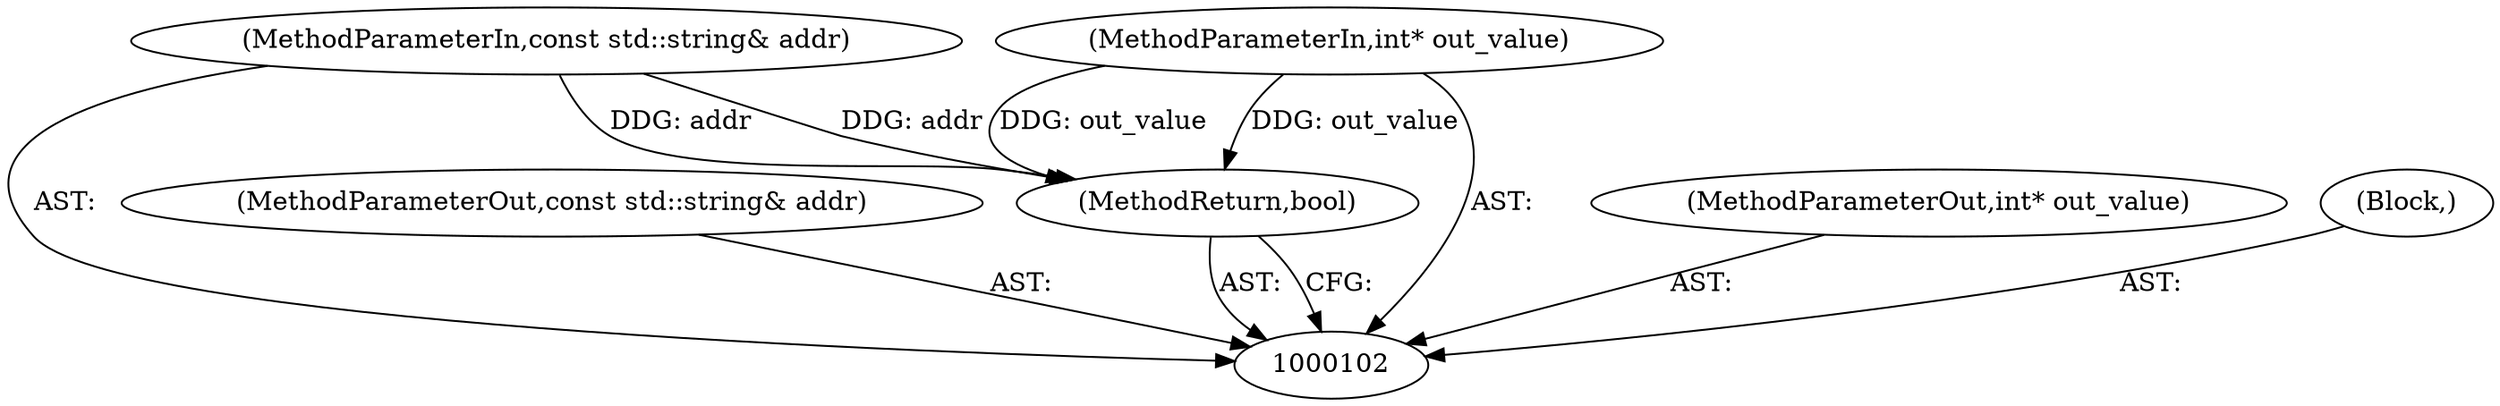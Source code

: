 digraph "0_Chrome_116d0963cadfbf55ef2ec3d13781987c4d80517a_11" {
"1000103" [label="(MethodParameterIn,const std::string& addr)"];
"1000112" [label="(MethodParameterOut,const std::string& addr)"];
"1000106" [label="(MethodReturn,bool)"];
"1000104" [label="(MethodParameterIn,int* out_value)"];
"1000113" [label="(MethodParameterOut,int* out_value)"];
"1000105" [label="(Block,)"];
"1000103" -> "1000102"  [label="AST: "];
"1000103" -> "1000106"  [label="DDG: addr"];
"1000112" -> "1000102"  [label="AST: "];
"1000106" -> "1000102"  [label="AST: "];
"1000106" -> "1000102"  [label="CFG: "];
"1000104" -> "1000106"  [label="DDG: out_value"];
"1000103" -> "1000106"  [label="DDG: addr"];
"1000104" -> "1000102"  [label="AST: "];
"1000104" -> "1000106"  [label="DDG: out_value"];
"1000113" -> "1000102"  [label="AST: "];
"1000105" -> "1000102"  [label="AST: "];
}
